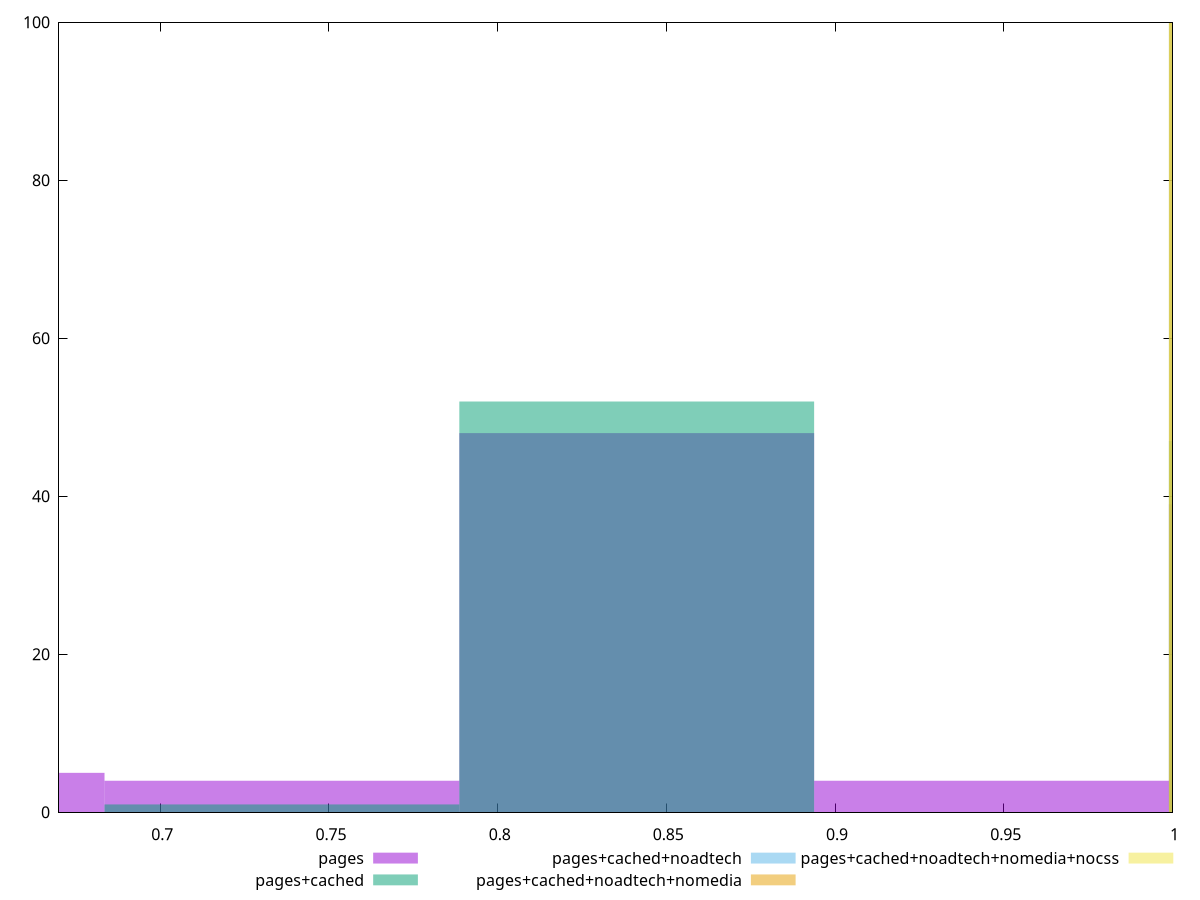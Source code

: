 reset

$pages <<EOF
1.0515199156397557 39
0.8412159325118046 48
0.736063940947829 4
0.6309119493838534 5
0.9463679240757802 4
EOF

$pagesCached <<EOF
0.8412159325118046 52
1.0515199156397557 47
0.736063940947829 1
EOF

$pagesCachedNoadtech <<EOF
1.0515199156397557 100
EOF

$pagesCachedNoadtechNomedia <<EOF
1.0515199156397557 100
EOF

$pagesCachedNoadtechNomediaNocss <<EOF
1.0515199156397557 100
EOF

set key outside below
set boxwidth 0.10515199156397557
set xrange [0.67:1]
set yrange [0:100]
set trange [0:100]
set style fill transparent solid 0.5 noborder
set terminal svg size 640, 530 enhanced background rgb 'white'
set output "report_00025_2021-02-22T21:38:55.199Z/unminified-css/comparison/histogram/all_score.svg"

plot $pages title "pages" with boxes, \
     $pagesCached title "pages+cached" with boxes, \
     $pagesCachedNoadtech title "pages+cached+noadtech" with boxes, \
     $pagesCachedNoadtechNomedia title "pages+cached+noadtech+nomedia" with boxes, \
     $pagesCachedNoadtechNomediaNocss title "pages+cached+noadtech+nomedia+nocss" with boxes

reset
